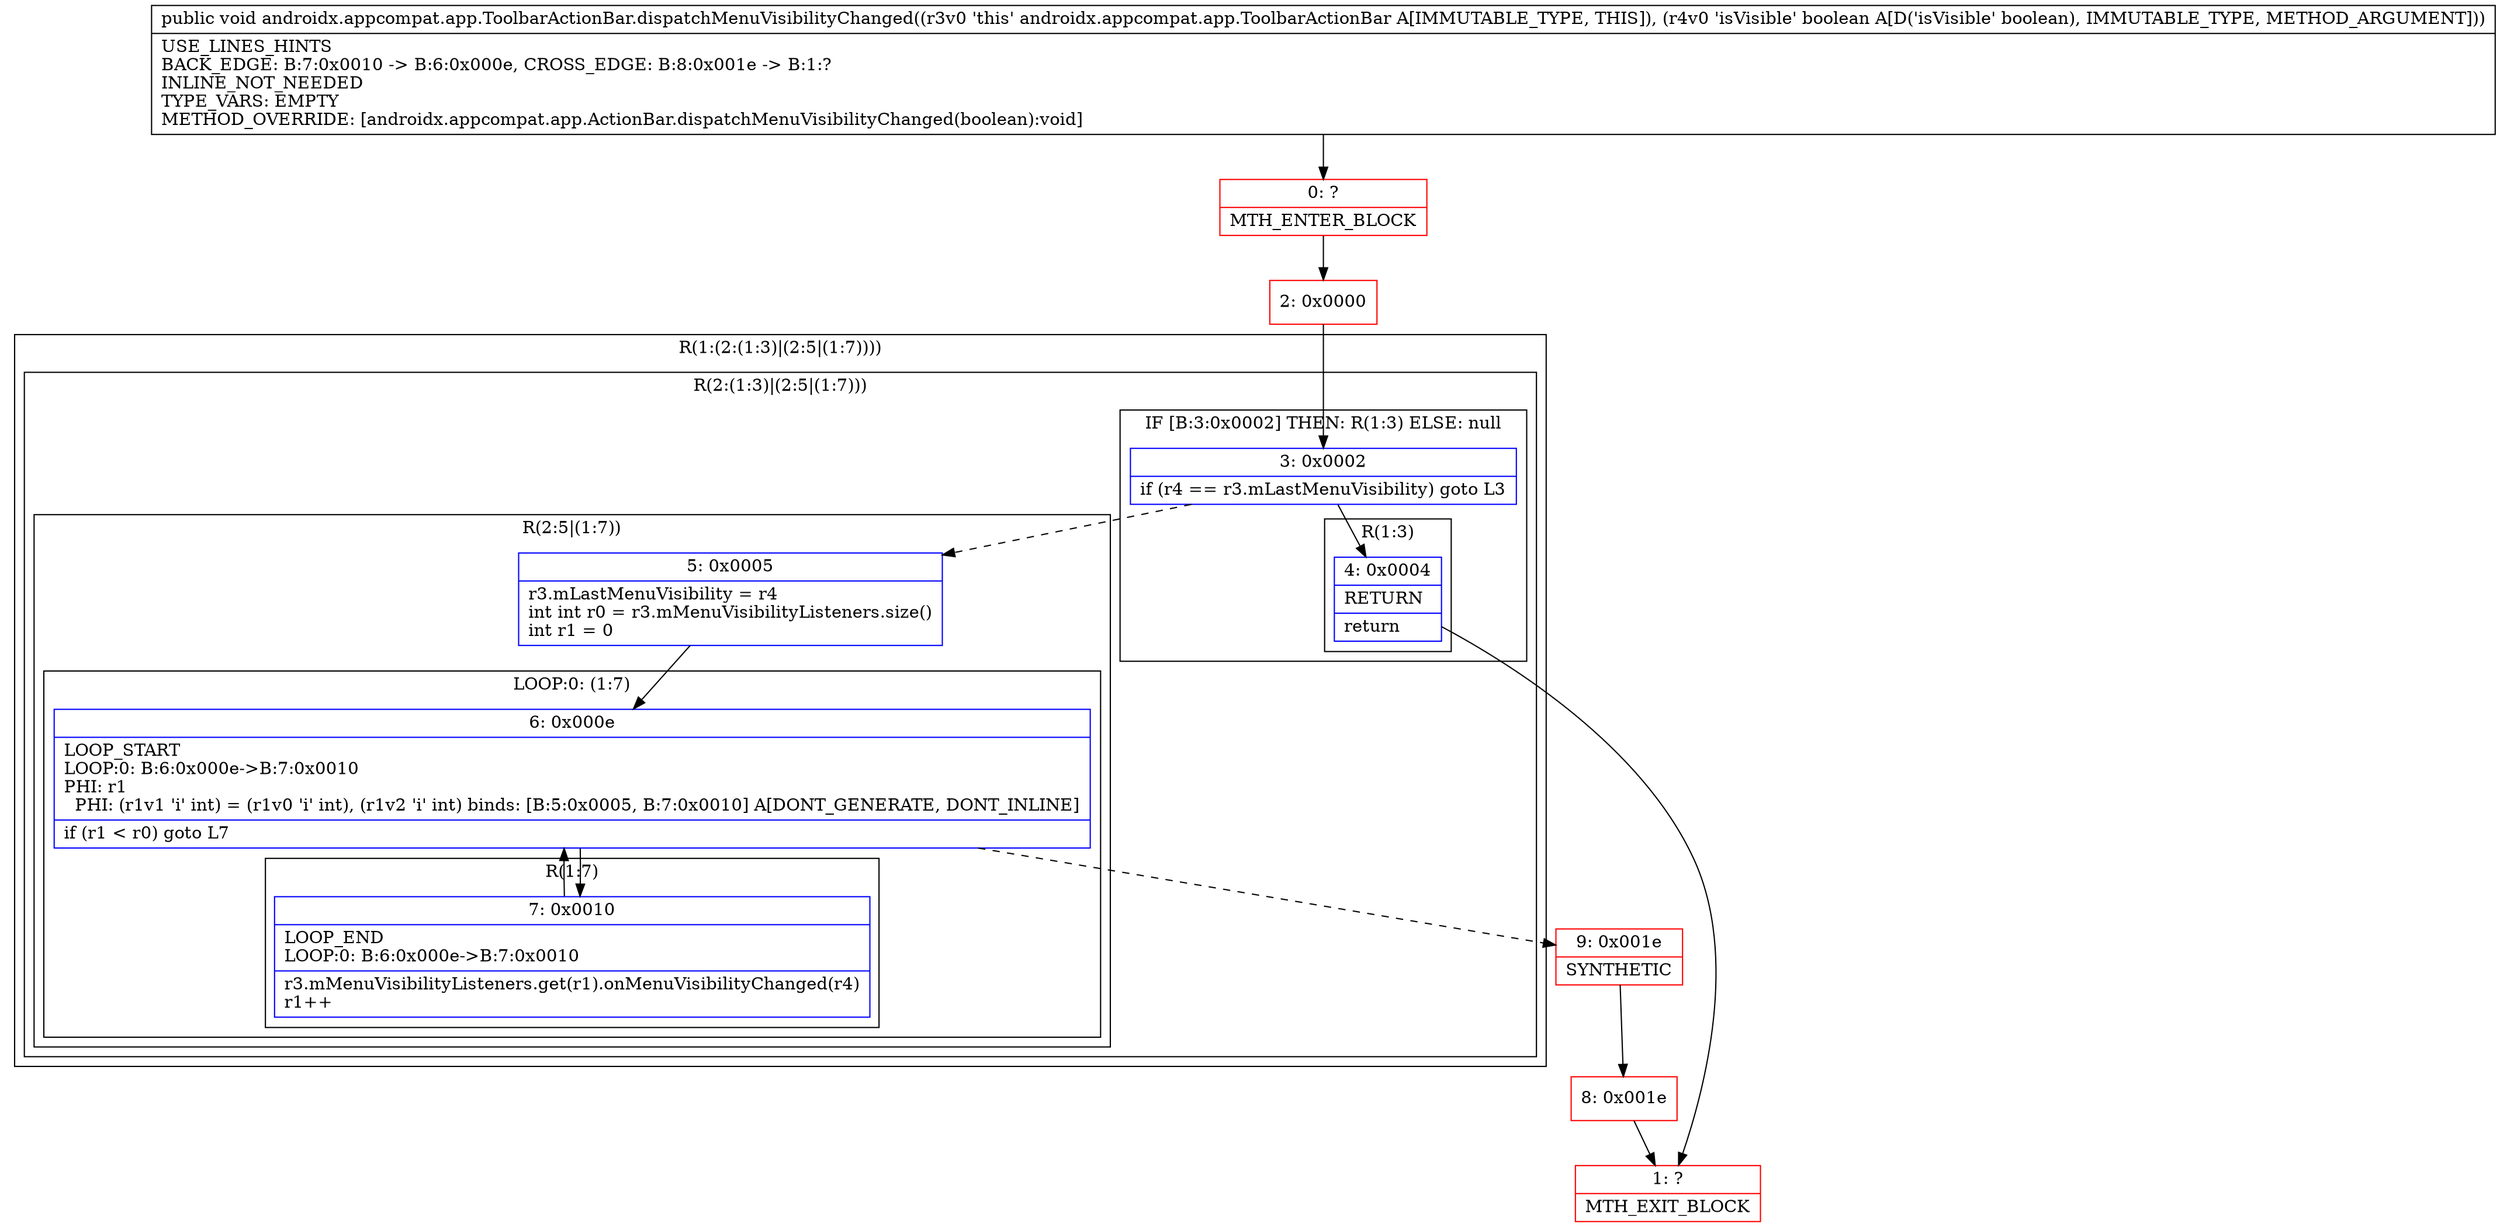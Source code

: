 digraph "CFG forandroidx.appcompat.app.ToolbarActionBar.dispatchMenuVisibilityChanged(Z)V" {
subgraph cluster_Region_1903329338 {
label = "R(1:(2:(1:3)|(2:5|(1:7))))";
node [shape=record,color=blue];
subgraph cluster_Region_931584697 {
label = "R(2:(1:3)|(2:5|(1:7)))";
node [shape=record,color=blue];
subgraph cluster_IfRegion_1758564121 {
label = "IF [B:3:0x0002] THEN: R(1:3) ELSE: null";
node [shape=record,color=blue];
Node_3 [shape=record,label="{3\:\ 0x0002|if (r4 == r3.mLastMenuVisibility) goto L3\l}"];
subgraph cluster_Region_1058816143 {
label = "R(1:3)";
node [shape=record,color=blue];
Node_4 [shape=record,label="{4\:\ 0x0004|RETURN\l|return\l}"];
}
}
subgraph cluster_Region_794371649 {
label = "R(2:5|(1:7))";
node [shape=record,color=blue];
Node_5 [shape=record,label="{5\:\ 0x0005|r3.mLastMenuVisibility = r4\lint int r0 = r3.mMenuVisibilityListeners.size()\lint r1 = 0\l}"];
subgraph cluster_LoopRegion_1149953976 {
label = "LOOP:0: (1:7)";
node [shape=record,color=blue];
Node_6 [shape=record,label="{6\:\ 0x000e|LOOP_START\lLOOP:0: B:6:0x000e\-\>B:7:0x0010\lPHI: r1 \l  PHI: (r1v1 'i' int) = (r1v0 'i' int), (r1v2 'i' int) binds: [B:5:0x0005, B:7:0x0010] A[DONT_GENERATE, DONT_INLINE]\l|if (r1 \< r0) goto L7\l}"];
subgraph cluster_Region_1125623488 {
label = "R(1:7)";
node [shape=record,color=blue];
Node_7 [shape=record,label="{7\:\ 0x0010|LOOP_END\lLOOP:0: B:6:0x000e\-\>B:7:0x0010\l|r3.mMenuVisibilityListeners.get(r1).onMenuVisibilityChanged(r4)\lr1++\l}"];
}
}
}
}
}
Node_0 [shape=record,color=red,label="{0\:\ ?|MTH_ENTER_BLOCK\l}"];
Node_2 [shape=record,color=red,label="{2\:\ 0x0000}"];
Node_1 [shape=record,color=red,label="{1\:\ ?|MTH_EXIT_BLOCK\l}"];
Node_9 [shape=record,color=red,label="{9\:\ 0x001e|SYNTHETIC\l}"];
Node_8 [shape=record,color=red,label="{8\:\ 0x001e}"];
MethodNode[shape=record,label="{public void androidx.appcompat.app.ToolbarActionBar.dispatchMenuVisibilityChanged((r3v0 'this' androidx.appcompat.app.ToolbarActionBar A[IMMUTABLE_TYPE, THIS]), (r4v0 'isVisible' boolean A[D('isVisible' boolean), IMMUTABLE_TYPE, METHOD_ARGUMENT]))  | USE_LINES_HINTS\lBACK_EDGE: B:7:0x0010 \-\> B:6:0x000e, CROSS_EDGE: B:8:0x001e \-\> B:1:?\lINLINE_NOT_NEEDED\lTYPE_VARS: EMPTY\lMETHOD_OVERRIDE: [androidx.appcompat.app.ActionBar.dispatchMenuVisibilityChanged(boolean):void]\l}"];
MethodNode -> Node_0;Node_3 -> Node_4;
Node_3 -> Node_5[style=dashed];
Node_4 -> Node_1;
Node_5 -> Node_6;
Node_6 -> Node_7;
Node_6 -> Node_9[style=dashed];
Node_7 -> Node_6;
Node_0 -> Node_2;
Node_2 -> Node_3;
Node_9 -> Node_8;
Node_8 -> Node_1;
}

